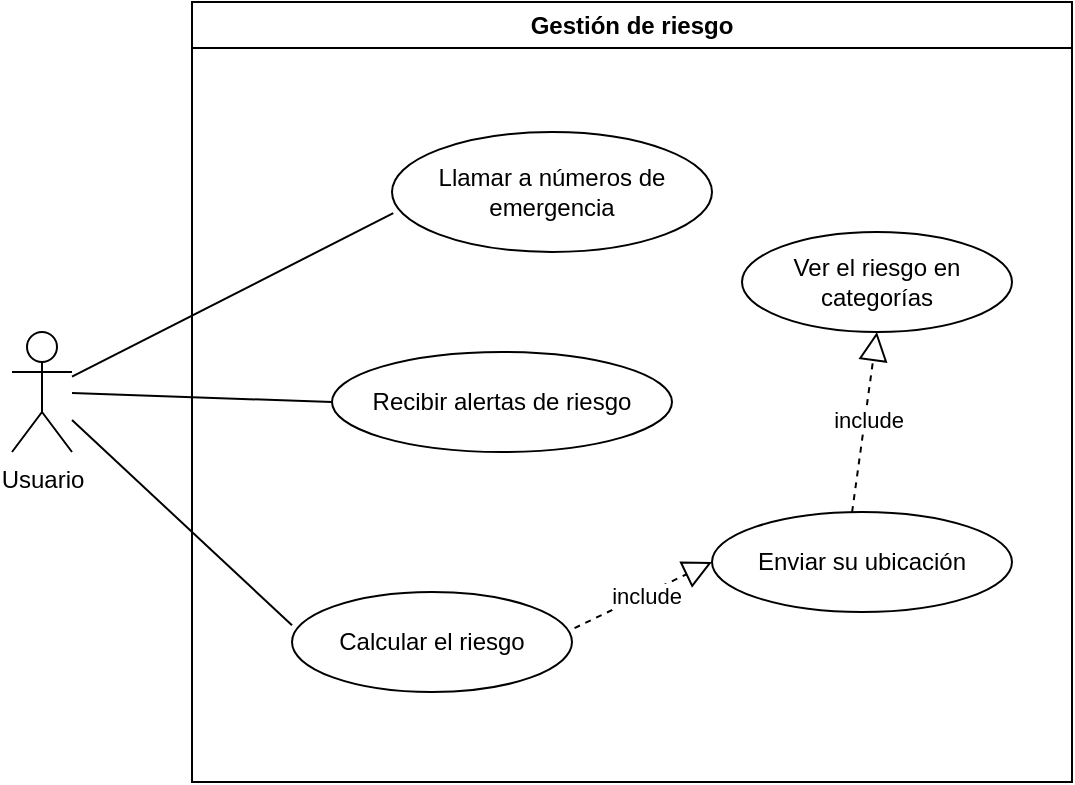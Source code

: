 <mxfile version="27.0.9">
  <diagram name="Page-1" id="WvX-RVqKzF79ArY8NLas">
    <mxGraphModel dx="133" dy="603" grid="1" gridSize="10" guides="1" tooltips="1" connect="1" arrows="1" fold="1" page="1" pageScale="1" pageWidth="850" pageHeight="1100" math="0" shadow="0">
      <root>
        <mxCell id="0" />
        <mxCell id="1" parent="0" />
        <mxCell id="J-Xv4aSy1q9ObiHkibzW-1" value="Usuario" style="shape=umlActor;verticalLabelPosition=bottom;verticalAlign=top;html=1;" parent="1" vertex="1">
          <mxGeometry x="870" y="180" width="30" height="60" as="geometry" />
        </mxCell>
        <mxCell id="J-Xv4aSy1q9ObiHkibzW-2" value="Gestión de riesgo" style="swimlane;whiteSpace=wrap;html=1;movable=1;resizable=1;rotatable=1;deletable=1;editable=1;locked=0;connectable=1;" parent="1" vertex="1">
          <mxGeometry x="960" y="15" width="440" height="390" as="geometry">
            <mxRectangle x="170" y="90" width="140" height="30" as="alternateBounds" />
          </mxGeometry>
        </mxCell>
        <mxCell id="J-Xv4aSy1q9ObiHkibzW-3" value="Llamar a números de emergencia" style="ellipse;whiteSpace=wrap;html=1;" parent="J-Xv4aSy1q9ObiHkibzW-2" vertex="1">
          <mxGeometry x="100" y="65" width="160" height="60" as="geometry" />
        </mxCell>
        <mxCell id="J-Xv4aSy1q9ObiHkibzW-4" value="Ver el riesgo en categorías" style="ellipse;whiteSpace=wrap;html=1;" parent="J-Xv4aSy1q9ObiHkibzW-2" vertex="1">
          <mxGeometry x="275" y="115" width="135" height="50" as="geometry" />
        </mxCell>
        <mxCell id="J-Xv4aSy1q9ObiHkibzW-5" value="Calcular el riesgo" style="ellipse;whiteSpace=wrap;html=1;" parent="J-Xv4aSy1q9ObiHkibzW-2" vertex="1">
          <mxGeometry x="50" y="295" width="140" height="50" as="geometry" />
        </mxCell>
        <mxCell id="J-Xv4aSy1q9ObiHkibzW-6" style="edgeStyle=orthogonalEdgeStyle;rounded=0;orthogonalLoop=1;jettySize=auto;html=1;exitX=0.5;exitY=1;exitDx=0;exitDy=0;" parent="J-Xv4aSy1q9ObiHkibzW-2" source="J-Xv4aSy1q9ObiHkibzW-5" target="J-Xv4aSy1q9ObiHkibzW-5" edge="1">
          <mxGeometry relative="1" as="geometry" />
        </mxCell>
        <mxCell id="J-Xv4aSy1q9ObiHkibzW-13" value="Recibir alertas de riesgo" style="ellipse;whiteSpace=wrap;html=1;" parent="J-Xv4aSy1q9ObiHkibzW-2" vertex="1">
          <mxGeometry x="70" y="175" width="170" height="50" as="geometry" />
        </mxCell>
        <mxCell id="J-Xv4aSy1q9ObiHkibzW-14" value="Enviar su ubicación" style="ellipse;whiteSpace=wrap;html=1;" parent="J-Xv4aSy1q9ObiHkibzW-2" vertex="1">
          <mxGeometry x="260" y="255" width="150" height="50" as="geometry" />
        </mxCell>
        <mxCell id="J-Xv4aSy1q9ObiHkibzW-17" value="" style="endArrow=block;dashed=1;endFill=0;endSize=12;html=1;rounded=0;exitX=1.009;exitY=0.361;exitDx=0;exitDy=0;exitPerimeter=0;entryX=0;entryY=0.5;entryDx=0;entryDy=0;" parent="J-Xv4aSy1q9ObiHkibzW-2" source="J-Xv4aSy1q9ObiHkibzW-5" target="J-Xv4aSy1q9ObiHkibzW-14" edge="1">
          <mxGeometry width="160" relative="1" as="geometry">
            <mxPoint x="285" y="325" as="sourcePoint" />
            <mxPoint x="195" y="345" as="targetPoint" />
          </mxGeometry>
        </mxCell>
        <mxCell id="J-Xv4aSy1q9ObiHkibzW-18" value="include" style="edgeLabel;html=1;align=center;verticalAlign=middle;resizable=0;points=[];" parent="J-Xv4aSy1q9ObiHkibzW-17" vertex="1" connectable="0">
          <mxGeometry x="0.02" y="-1" relative="1" as="geometry">
            <mxPoint as="offset" />
          </mxGeometry>
        </mxCell>
        <mxCell id="J-Xv4aSy1q9ObiHkibzW-19" value="" style="endArrow=block;dashed=1;endFill=0;endSize=12;html=1;rounded=0;exitX=0.467;exitY=0;exitDx=0;exitDy=0;exitPerimeter=0;entryX=0.5;entryY=1;entryDx=0;entryDy=0;" parent="J-Xv4aSy1q9ObiHkibzW-2" source="J-Xv4aSy1q9ObiHkibzW-14" target="J-Xv4aSy1q9ObiHkibzW-4" edge="1">
          <mxGeometry width="160" relative="1" as="geometry">
            <mxPoint x="310" y="228" as="sourcePoint" />
            <mxPoint x="399" y="185" as="targetPoint" />
          </mxGeometry>
        </mxCell>
        <mxCell id="J-Xv4aSy1q9ObiHkibzW-20" value="include" style="edgeLabel;html=1;align=center;verticalAlign=middle;resizable=0;points=[];" parent="J-Xv4aSy1q9ObiHkibzW-19" vertex="1" connectable="0">
          <mxGeometry x="0.02" y="-1" relative="1" as="geometry">
            <mxPoint as="offset" />
          </mxGeometry>
        </mxCell>
        <mxCell id="J-Xv4aSy1q9ObiHkibzW-10" value="" style="endArrow=none;html=1;rounded=0;entryX=0.004;entryY=0.676;entryDx=0;entryDy=0;entryPerimeter=0;" parent="1" source="J-Xv4aSy1q9ObiHkibzW-1" target="J-Xv4aSy1q9ObiHkibzW-3" edge="1">
          <mxGeometry width="50" height="50" relative="1" as="geometry">
            <mxPoint x="890" y="190" as="sourcePoint" />
            <mxPoint x="990" y="150" as="targetPoint" />
          </mxGeometry>
        </mxCell>
        <mxCell id="J-Xv4aSy1q9ObiHkibzW-12" value="" style="endArrow=none;html=1;rounded=0;entryX=0;entryY=0.333;entryDx=0;entryDy=0;entryPerimeter=0;" parent="1" source="J-Xv4aSy1q9ObiHkibzW-1" target="J-Xv4aSy1q9ObiHkibzW-5" edge="1">
          <mxGeometry width="50" height="50" relative="1" as="geometry">
            <mxPoint x="880" y="240" as="sourcePoint" />
            <mxPoint x="1030" y="310" as="targetPoint" />
          </mxGeometry>
        </mxCell>
        <mxCell id="J-Xv4aSy1q9ObiHkibzW-15" value="" style="endArrow=none;html=1;rounded=0;entryX=0;entryY=0.5;entryDx=0;entryDy=0;" parent="1" source="J-Xv4aSy1q9ObiHkibzW-1" target="J-Xv4aSy1q9ObiHkibzW-13" edge="1">
          <mxGeometry width="50" height="50" relative="1" as="geometry">
            <mxPoint x="930" y="258" as="sourcePoint" />
            <mxPoint x="1040" y="180" as="targetPoint" />
          </mxGeometry>
        </mxCell>
      </root>
    </mxGraphModel>
  </diagram>
</mxfile>
